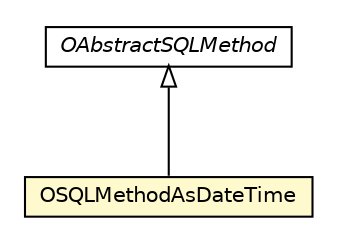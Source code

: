 #!/usr/local/bin/dot
#
# Class diagram 
# Generated by UMLGraph version R5_6-24-gf6e263 (http://www.umlgraph.org/)
#

digraph G {
	edge [fontname="Helvetica",fontsize=10,labelfontname="Helvetica",labelfontsize=10];
	node [fontname="Helvetica",fontsize=10,shape=plaintext];
	nodesep=0.25;
	ranksep=0.5;
	// com.orientechnologies.orient.core.sql.method.misc.OAbstractSQLMethod
	c3435211 [label=<<table title="com.orientechnologies.orient.core.sql.method.misc.OAbstractSQLMethod" border="0" cellborder="1" cellspacing="0" cellpadding="2" port="p" href="../../method/misc/OAbstractSQLMethod.html">
		<tr><td><table border="0" cellspacing="0" cellpadding="1">
<tr><td align="center" balign="center"><font face="Helvetica-Oblique"> OAbstractSQLMethod </font></td></tr>
		</table></td></tr>
		</table>>, URL="../../method/misc/OAbstractSQLMethod.html", fontname="Helvetica", fontcolor="black", fontsize=10.0];
	// com.orientechnologies.orient.core.sql.functions.conversion.OSQLMethodAsDateTime
	c3435257 [label=<<table title="com.orientechnologies.orient.core.sql.functions.conversion.OSQLMethodAsDateTime" border="0" cellborder="1" cellspacing="0" cellpadding="2" port="p" bgcolor="lemonChiffon" href="./OSQLMethodAsDateTime.html">
		<tr><td><table border="0" cellspacing="0" cellpadding="1">
<tr><td align="center" balign="center"> OSQLMethodAsDateTime </td></tr>
		</table></td></tr>
		</table>>, URL="./OSQLMethodAsDateTime.html", fontname="Helvetica", fontcolor="black", fontsize=10.0];
	//com.orientechnologies.orient.core.sql.functions.conversion.OSQLMethodAsDateTime extends com.orientechnologies.orient.core.sql.method.misc.OAbstractSQLMethod
	c3435211:p -> c3435257:p [dir=back,arrowtail=empty];
}

